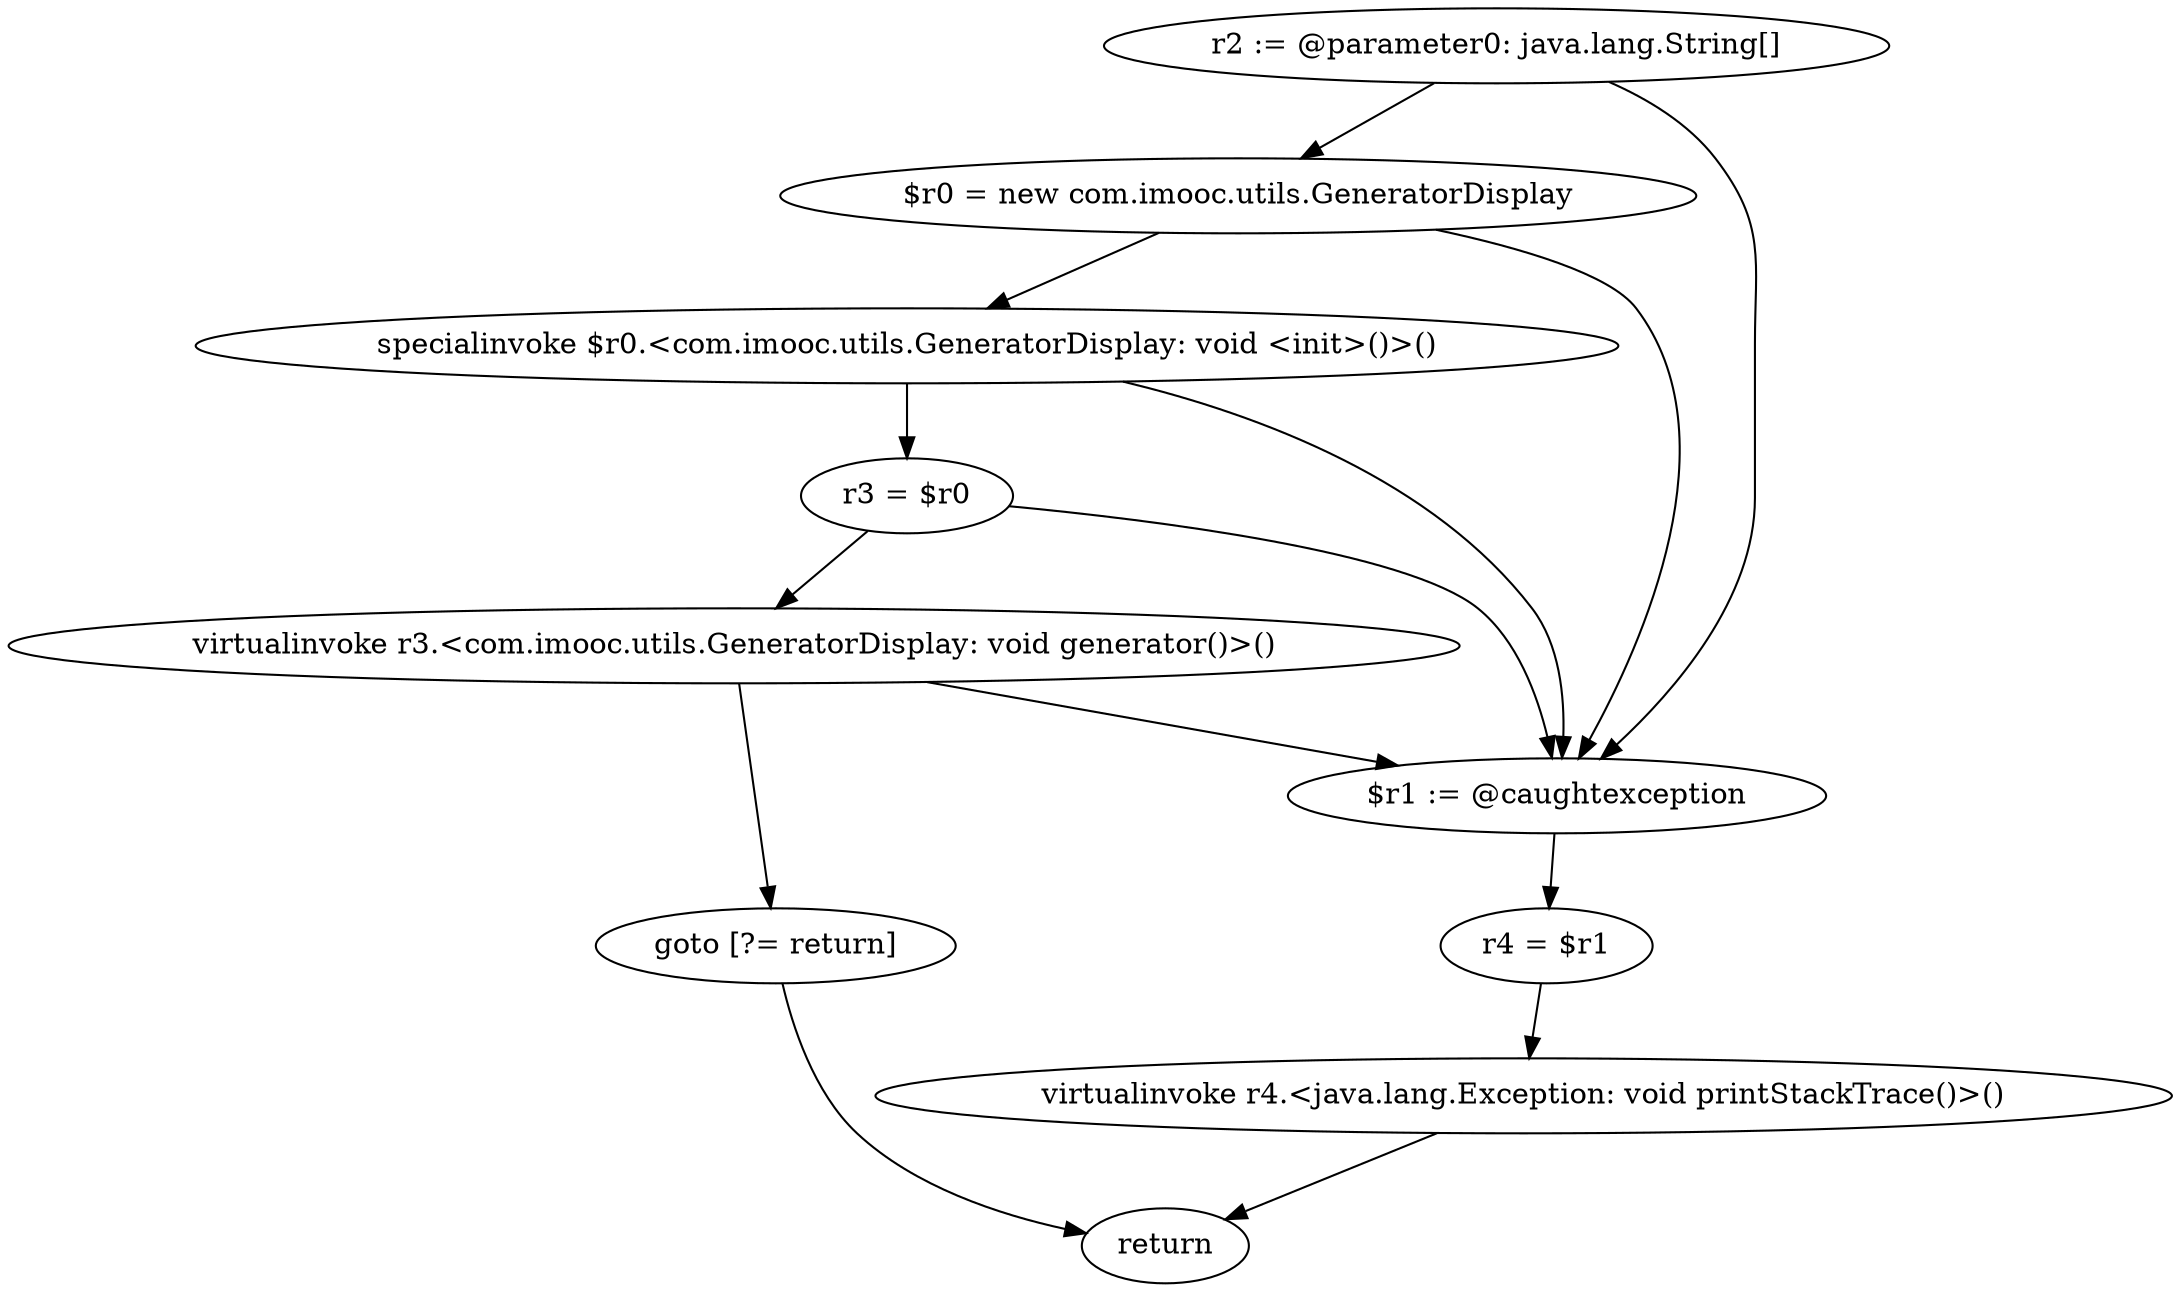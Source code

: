 digraph "unitGraph" {
    "r2 := @parameter0: java.lang.String[]"
    "$r0 = new com.imooc.utils.GeneratorDisplay"
    "specialinvoke $r0.<com.imooc.utils.GeneratorDisplay: void <init>()>()"
    "r3 = $r0"
    "virtualinvoke r3.<com.imooc.utils.GeneratorDisplay: void generator()>()"
    "goto [?= return]"
    "$r1 := @caughtexception"
    "r4 = $r1"
    "virtualinvoke r4.<java.lang.Exception: void printStackTrace()>()"
    "return"
    "r2 := @parameter0: java.lang.String[]"->"$r0 = new com.imooc.utils.GeneratorDisplay";
    "r2 := @parameter0: java.lang.String[]"->"$r1 := @caughtexception";
    "$r0 = new com.imooc.utils.GeneratorDisplay"->"specialinvoke $r0.<com.imooc.utils.GeneratorDisplay: void <init>()>()";
    "$r0 = new com.imooc.utils.GeneratorDisplay"->"$r1 := @caughtexception";
    "specialinvoke $r0.<com.imooc.utils.GeneratorDisplay: void <init>()>()"->"r3 = $r0";
    "specialinvoke $r0.<com.imooc.utils.GeneratorDisplay: void <init>()>()"->"$r1 := @caughtexception";
    "r3 = $r0"->"virtualinvoke r3.<com.imooc.utils.GeneratorDisplay: void generator()>()";
    "r3 = $r0"->"$r1 := @caughtexception";
    "virtualinvoke r3.<com.imooc.utils.GeneratorDisplay: void generator()>()"->"goto [?= return]";
    "virtualinvoke r3.<com.imooc.utils.GeneratorDisplay: void generator()>()"->"$r1 := @caughtexception";
    "goto [?= return]"->"return";
    "$r1 := @caughtexception"->"r4 = $r1";
    "r4 = $r1"->"virtualinvoke r4.<java.lang.Exception: void printStackTrace()>()";
    "virtualinvoke r4.<java.lang.Exception: void printStackTrace()>()"->"return";
}
